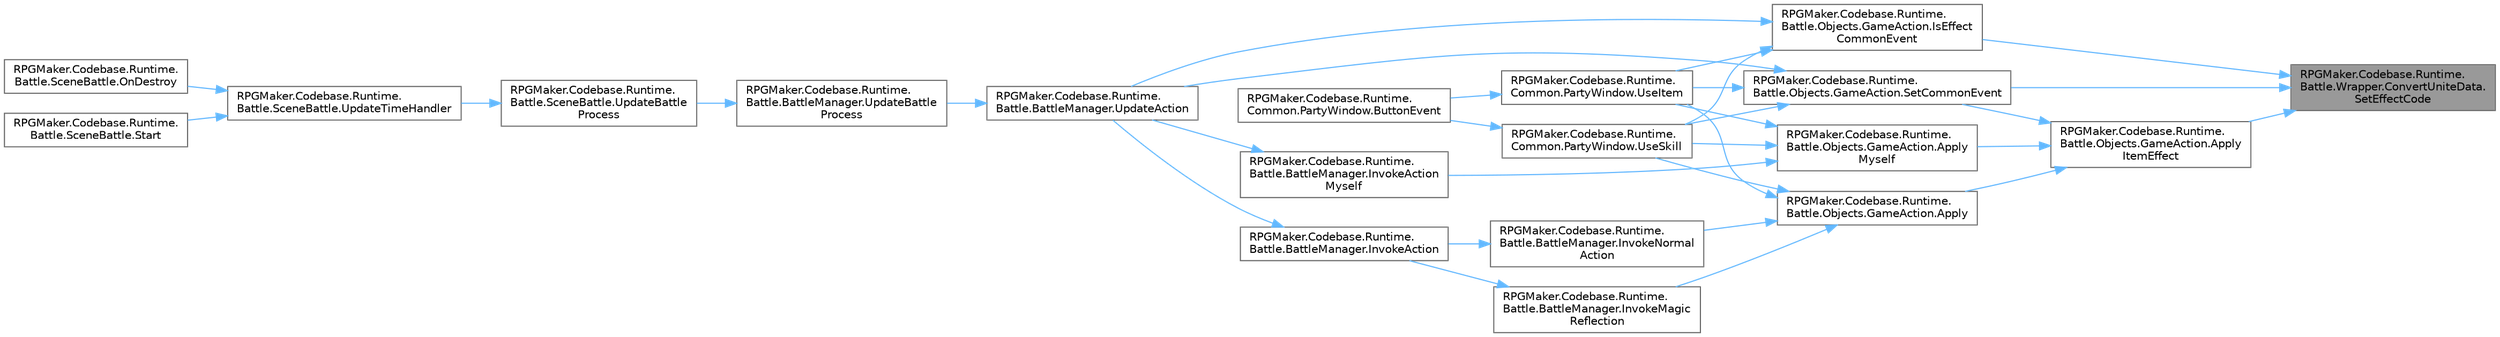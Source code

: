 digraph "RPGMaker.Codebase.Runtime.Battle.Wrapper.ConvertUniteData.SetEffectCode"
{
 // LATEX_PDF_SIZE
  bgcolor="transparent";
  edge [fontname=Helvetica,fontsize=10,labelfontname=Helvetica,labelfontsize=10];
  node [fontname=Helvetica,fontsize=10,shape=box,height=0.2,width=0.4];
  rankdir="RL";
  Node1 [id="Node000001",label="RPGMaker.Codebase.Runtime.\lBattle.Wrapper.ConvertUniteData.\lSetEffectCode",height=0.2,width=0.4,color="gray40", fillcolor="grey60", style="filled", fontcolor="black",tooltip="😁 使用効果のコードを、UniteからMVに変換する"];
  Node1 -> Node2 [id="edge1_Node000001_Node000002",dir="back",color="steelblue1",style="solid",tooltip=" "];
  Node2 [id="Node000002",label="RPGMaker.Codebase.Runtime.\lBattle.Objects.GameAction.Apply\lItemEffect",height=0.2,width=0.4,color="grey40", fillcolor="white", style="filled",URL="$db/d00/class_r_p_g_maker_1_1_codebase_1_1_runtime_1_1_battle_1_1_objects_1_1_game_action.html#a0e31f70949304a3bf1175ac19a030616",tooltip="😁 指定対象にエフェクトを適用"];
  Node2 -> Node3 [id="edge2_Node000002_Node000003",dir="back",color="steelblue1",style="solid",tooltip=" "];
  Node3 [id="Node000003",label="RPGMaker.Codebase.Runtime.\lBattle.Objects.GameAction.Apply",height=0.2,width=0.4,color="grey40", fillcolor="white", style="filled",URL="$db/d00/class_r_p_g_maker_1_1_codebase_1_1_runtime_1_1_battle_1_1_objects_1_1_game_action.html#aa0e39264c1ed2c1803fc326949587463",tooltip="😁 指定対象へ結果( Game_ActionResult )の適用"];
  Node3 -> Node4 [id="edge3_Node000003_Node000004",dir="back",color="steelblue1",style="solid",tooltip=" "];
  Node4 [id="Node000004",label="RPGMaker.Codebase.Runtime.\lBattle.BattleManager.InvokeMagic\lReflection",height=0.2,width=0.4,color="grey40", fillcolor="white", style="filled",URL="$d3/d0c/class_r_p_g_maker_1_1_codebase_1_1_runtime_1_1_battle_1_1_battle_manager.html#a44fa0b5be0eb1e4ef8ddb382c1954835",tooltip="😁 指定対象が指定目標に対しての魔法反射アクションを起動する"];
  Node4 -> Node5 [id="edge4_Node000004_Node000005",dir="back",color="steelblue1",style="solid",tooltip=" "];
  Node5 [id="Node000005",label="RPGMaker.Codebase.Runtime.\lBattle.BattleManager.InvokeAction",height=0.2,width=0.4,color="grey40", fillcolor="white", style="filled",URL="$d3/d0c/class_r_p_g_maker_1_1_codebase_1_1_runtime_1_1_battle_1_1_battle_manager.html#a95f3c0da75e16c8679e47a5d11c0f9d6",tooltip="😁 指定対象が指定目標に対してのアクションを起動する"];
  Node5 -> Node6 [id="edge5_Node000005_Node000006",dir="back",color="steelblue1",style="solid",tooltip=" "];
  Node6 [id="Node000006",label="RPGMaker.Codebase.Runtime.\lBattle.BattleManager.UpdateAction",height=0.2,width=0.4,color="grey40", fillcolor="white", style="filled",URL="$d3/d0c/class_r_p_g_maker_1_1_codebase_1_1_runtime_1_1_battle_1_1_battle_manager.html#af7129ab117a856eab46ea50ad5054bb7",tooltip="😁 アクションのアップデート"];
  Node6 -> Node7 [id="edge6_Node000006_Node000007",dir="back",color="steelblue1",style="solid",tooltip=" "];
  Node7 [id="Node000007",label="RPGMaker.Codebase.Runtime.\lBattle.BattleManager.UpdateBattle\lProcess",height=0.2,width=0.4,color="grey40", fillcolor="white", style="filled",URL="$d3/d0c/class_r_p_g_maker_1_1_codebase_1_1_runtime_1_1_battle_1_1_battle_manager.html#ab1b1a217800bdf216e587050b9916a08",tooltip="😁 Update処理"];
  Node7 -> Node8 [id="edge7_Node000007_Node000008",dir="back",color="steelblue1",style="solid",tooltip=" "];
  Node8 [id="Node000008",label="RPGMaker.Codebase.Runtime.\lBattle.SceneBattle.UpdateBattle\lProcess",height=0.2,width=0.4,color="grey40", fillcolor="white", style="filled",URL="$dd/d83/class_r_p_g_maker_1_1_codebase_1_1_runtime_1_1_battle_1_1_scene_battle.html#a1f31a5ebcfb8ed4ad9bb74914a71a113",tooltip="😁 戦闘段階のアップデート"];
  Node8 -> Node9 [id="edge8_Node000008_Node000009",dir="back",color="steelblue1",style="solid",tooltip=" "];
  Node9 [id="Node000009",label="RPGMaker.Codebase.Runtime.\lBattle.SceneBattle.UpdateTimeHandler",height=0.2,width=0.4,color="grey40", fillcolor="white", style="filled",URL="$dd/d83/class_r_p_g_maker_1_1_codebase_1_1_runtime_1_1_battle_1_1_scene_battle.html#ae66aece195b0814c37fae654108f21ba",tooltip="😁 Update処理"];
  Node9 -> Node10 [id="edge9_Node000009_Node000010",dir="back",color="steelblue1",style="solid",tooltip=" "];
  Node10 [id="Node000010",label="RPGMaker.Codebase.Runtime.\lBattle.SceneBattle.OnDestroy",height=0.2,width=0.4,color="grey40", fillcolor="white", style="filled",URL="$dd/d83/class_r_p_g_maker_1_1_codebase_1_1_runtime_1_1_battle_1_1_scene_battle.html#a9231e45c15cb86d90ea7850734f317e8",tooltip="😁 破棄処理"];
  Node9 -> Node11 [id="edge10_Node000009_Node000011",dir="back",color="steelblue1",style="solid",tooltip=" "];
  Node11 [id="Node000011",label="RPGMaker.Codebase.Runtime.\lBattle.SceneBattle.Start",height=0.2,width=0.4,color="grey40", fillcolor="white", style="filled",URL="$dd/d83/class_r_p_g_maker_1_1_codebase_1_1_runtime_1_1_battle_1_1_scene_battle.html#a52668ac9e236a1452c2290bae1331f7d",tooltip="😁 シーンの開始"];
  Node3 -> Node12 [id="edge11_Node000003_Node000012",dir="back",color="steelblue1",style="solid",tooltip=" "];
  Node12 [id="Node000012",label="RPGMaker.Codebase.Runtime.\lBattle.BattleManager.InvokeNormal\lAction",height=0.2,width=0.4,color="grey40", fillcolor="white", style="filled",URL="$d3/d0c/class_r_p_g_maker_1_1_codebase_1_1_runtime_1_1_battle_1_1_battle_manager.html#a7f264bea7481144707b47e7415755fb1",tooltip="😁 指定対象が指定目標に対しての通常アクションを起動する"];
  Node12 -> Node5 [id="edge12_Node000012_Node000005",dir="back",color="steelblue1",style="solid",tooltip=" "];
  Node3 -> Node13 [id="edge13_Node000003_Node000013",dir="back",color="steelblue1",style="solid",tooltip=" "];
  Node13 [id="Node000013",label="RPGMaker.Codebase.Runtime.\lCommon.PartyWindow.UseItem",height=0.2,width=0.4,color="grey40", fillcolor="white", style="filled",URL="$d6/d78/class_r_p_g_maker_1_1_codebase_1_1_runtime_1_1_common_1_1_party_window.html#a07ca3254629cf1e5b23eb5f99440448a",tooltip=" "];
  Node13 -> Node14 [id="edge14_Node000013_Node000014",dir="back",color="steelblue1",style="solid",tooltip=" "];
  Node14 [id="Node000014",label="RPGMaker.Codebase.Runtime.\lCommon.PartyWindow.ButtonEvent",height=0.2,width=0.4,color="grey40", fillcolor="white", style="filled",URL="$d6/d78/class_r_p_g_maker_1_1_codebase_1_1_runtime_1_1_common_1_1_party_window.html#aebabafbd7691c547f03f640b87cb4e6b",tooltip=" "];
  Node3 -> Node15 [id="edge15_Node000003_Node000015",dir="back",color="steelblue1",style="solid",tooltip=" "];
  Node15 [id="Node000015",label="RPGMaker.Codebase.Runtime.\lCommon.PartyWindow.UseSkill",height=0.2,width=0.4,color="grey40", fillcolor="white", style="filled",URL="$d6/d78/class_r_p_g_maker_1_1_codebase_1_1_runtime_1_1_common_1_1_party_window.html#a81d2268540bc389c7fd9e6719d7584c1",tooltip="スキル使用処理"];
  Node15 -> Node14 [id="edge16_Node000015_Node000014",dir="back",color="steelblue1",style="solid",tooltip=" "];
  Node2 -> Node16 [id="edge17_Node000002_Node000016",dir="back",color="steelblue1",style="solid",tooltip=" "];
  Node16 [id="Node000016",label="RPGMaker.Codebase.Runtime.\lBattle.Objects.GameAction.Apply\lMyself",height=0.2,width=0.4,color="grey40", fillcolor="white", style="filled",URL="$db/d00/class_r_p_g_maker_1_1_codebase_1_1_runtime_1_1_battle_1_1_objects_1_1_game_action.html#a66cb5bfc5dcf889949277a058fecd784",tooltip="😁 指定対象へ結果( Game_ActionResult )の適用（使用者への影響）"];
  Node16 -> Node17 [id="edge18_Node000016_Node000017",dir="back",color="steelblue1",style="solid",tooltip=" "];
  Node17 [id="Node000017",label="RPGMaker.Codebase.Runtime.\lBattle.BattleManager.InvokeAction\lMyself",height=0.2,width=0.4,color="grey40", fillcolor="white", style="filled",URL="$d3/d0c/class_r_p_g_maker_1_1_codebase_1_1_runtime_1_1_battle_1_1_battle_manager.html#acb68ab920d08ffa51067a84aca3e067e",tooltip="😁 指定対象が指定目標に対してのアクションを起動する（使用者への影響）"];
  Node17 -> Node6 [id="edge19_Node000017_Node000006",dir="back",color="steelblue1",style="solid",tooltip=" "];
  Node16 -> Node13 [id="edge20_Node000016_Node000013",dir="back",color="steelblue1",style="solid",tooltip=" "];
  Node16 -> Node15 [id="edge21_Node000016_Node000015",dir="back",color="steelblue1",style="solid",tooltip=" "];
  Node2 -> Node18 [id="edge22_Node000002_Node000018",dir="back",color="steelblue1",style="solid",tooltip=" "];
  Node18 [id="Node000018",label="RPGMaker.Codebase.Runtime.\lBattle.Objects.GameAction.SetCommonEvent",height=0.2,width=0.4,color="grey40", fillcolor="white", style="filled",URL="$db/d00/class_r_p_g_maker_1_1_codebase_1_1_runtime_1_1_battle_1_1_objects_1_1_game_action.html#a8586f2f58bcb66360e1b9d7e4572a79f",tooltip="😁 コモンイベントが設定されている場合に、コモンイベントをキューに溜める"];
  Node18 -> Node6 [id="edge23_Node000018_Node000006",dir="back",color="steelblue1",style="solid",tooltip=" "];
  Node18 -> Node13 [id="edge24_Node000018_Node000013",dir="back",color="steelblue1",style="solid",tooltip=" "];
  Node18 -> Node15 [id="edge25_Node000018_Node000015",dir="back",color="steelblue1",style="solid",tooltip=" "];
  Node1 -> Node19 [id="edge26_Node000001_Node000019",dir="back",color="steelblue1",style="solid",tooltip=" "];
  Node19 [id="Node000019",label="RPGMaker.Codebase.Runtime.\lBattle.Objects.GameAction.IsEffect\lCommonEvent",height=0.2,width=0.4,color="grey40", fillcolor="white", style="filled",URL="$db/d00/class_r_p_g_maker_1_1_codebase_1_1_runtime_1_1_battle_1_1_objects_1_1_game_action.html#acfd39c3d89b7aac0fc491ad0c5d3708e",tooltip="😁 ＲＭユナイト固有処理"];
  Node19 -> Node6 [id="edge27_Node000019_Node000006",dir="back",color="steelblue1",style="solid",tooltip=" "];
  Node19 -> Node13 [id="edge28_Node000019_Node000013",dir="back",color="steelblue1",style="solid",tooltip=" "];
  Node19 -> Node15 [id="edge29_Node000019_Node000015",dir="back",color="steelblue1",style="solid",tooltip=" "];
  Node1 -> Node18 [id="edge30_Node000001_Node000018",dir="back",color="steelblue1",style="solid",tooltip=" "];
}
